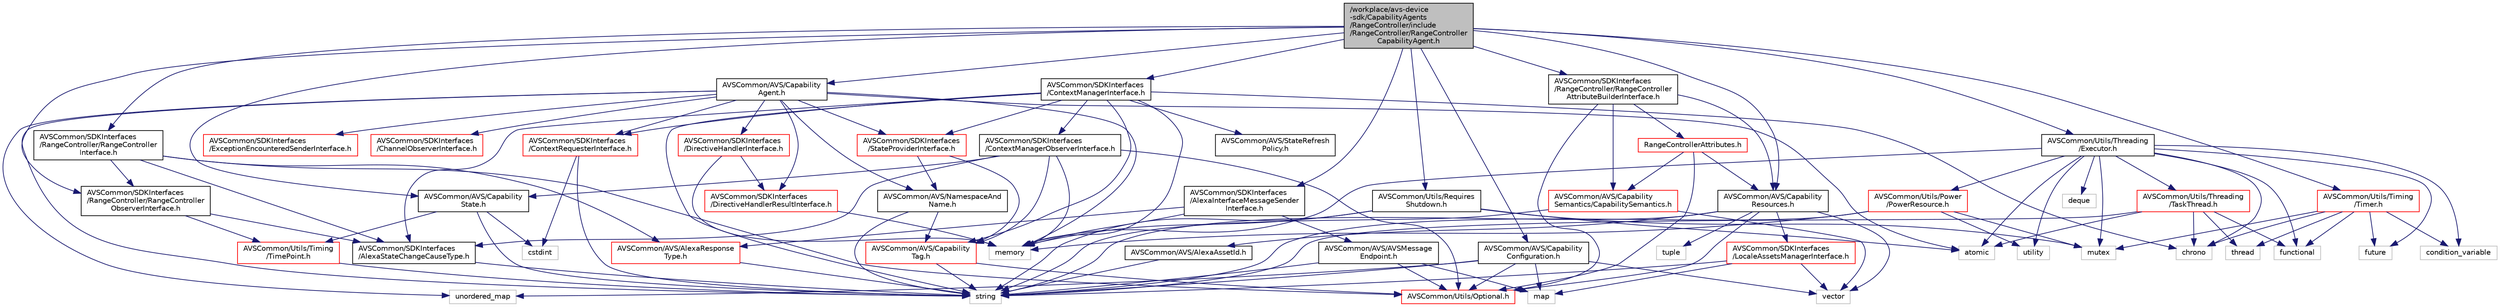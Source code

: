 digraph "/workplace/avs-device-sdk/CapabilityAgents/RangeController/include/RangeController/RangeControllerCapabilityAgent.h"
{
  edge [fontname="Helvetica",fontsize="10",labelfontname="Helvetica",labelfontsize="10"];
  node [fontname="Helvetica",fontsize="10",shape=record];
  Node0 [label="/workplace/avs-device\l-sdk/CapabilityAgents\l/RangeController/include\l/RangeController/RangeController\lCapabilityAgent.h",height=0.2,width=0.4,color="black", fillcolor="grey75", style="filled", fontcolor="black"];
  Node0 -> Node1 [color="midnightblue",fontsize="10",style="solid",fontname="Helvetica"];
  Node1 [label="AVSCommon/AVS/Capability\lAgent.h",height=0.2,width=0.4,color="black", fillcolor="white", style="filled",URL="$_capability_agent_8h.html"];
  Node1 -> Node2 [color="midnightblue",fontsize="10",style="solid",fontname="Helvetica"];
  Node2 [label="atomic",height=0.2,width=0.4,color="grey75", fillcolor="white", style="filled"];
  Node1 -> Node3 [color="midnightblue",fontsize="10",style="solid",fontname="Helvetica"];
  Node3 [label="unordered_map",height=0.2,width=0.4,color="grey75", fillcolor="white", style="filled"];
  Node1 -> Node4 [color="midnightblue",fontsize="10",style="solid",fontname="Helvetica"];
  Node4 [label="string",height=0.2,width=0.4,color="grey75", fillcolor="white", style="filled"];
  Node1 -> Node5 [color="midnightblue",fontsize="10",style="solid",fontname="Helvetica"];
  Node5 [label="memory",height=0.2,width=0.4,color="grey75", fillcolor="white", style="filled"];
  Node1 -> Node6 [color="midnightblue",fontsize="10",style="solid",fontname="Helvetica"];
  Node6 [label="AVSCommon/AVS/NamespaceAnd\lName.h",height=0.2,width=0.4,color="black", fillcolor="white", style="filled",URL="$_namespace_and_name_8h.html"];
  Node6 -> Node4 [color="midnightblue",fontsize="10",style="solid",fontname="Helvetica"];
  Node6 -> Node7 [color="midnightblue",fontsize="10",style="solid",fontname="Helvetica"];
  Node7 [label="AVSCommon/AVS/Capability\lTag.h",height=0.2,width=0.4,color="red", fillcolor="white", style="filled",URL="$_capability_tag_8h.html"];
  Node7 -> Node4 [color="midnightblue",fontsize="10",style="solid",fontname="Helvetica"];
  Node7 -> Node9 [color="midnightblue",fontsize="10",style="solid",fontname="Helvetica"];
  Node9 [label="AVSCommon/Utils/Optional.h",height=0.2,width=0.4,color="red", fillcolor="white", style="filled",URL="$_optional_8h.html"];
  Node1 -> Node30 [color="midnightblue",fontsize="10",style="solid",fontname="Helvetica"];
  Node30 [label="AVSCommon/SDKInterfaces\l/ExceptionEncounteredSenderInterface.h",height=0.2,width=0.4,color="red", fillcolor="white", style="filled",URL="$_exception_encountered_sender_interface_8h.html"];
  Node1 -> Node32 [color="midnightblue",fontsize="10",style="solid",fontname="Helvetica"];
  Node32 [label="AVSCommon/SDKInterfaces\l/ChannelObserverInterface.h",height=0.2,width=0.4,color="red", fillcolor="white", style="filled",URL="$_channel_observer_interface_8h.html"];
  Node1 -> Node35 [color="midnightblue",fontsize="10",style="solid",fontname="Helvetica"];
  Node35 [label="AVSCommon/SDKInterfaces\l/ContextRequesterInterface.h",height=0.2,width=0.4,color="red", fillcolor="white", style="filled",URL="$_context_requester_interface_8h.html"];
  Node35 -> Node36 [color="midnightblue",fontsize="10",style="solid",fontname="Helvetica"];
  Node36 [label="cstdint",height=0.2,width=0.4,color="grey75", fillcolor="white", style="filled"];
  Node35 -> Node4 [color="midnightblue",fontsize="10",style="solid",fontname="Helvetica"];
  Node1 -> Node47 [color="midnightblue",fontsize="10",style="solid",fontname="Helvetica"];
  Node47 [label="AVSCommon/SDKInterfaces\l/StateProviderInterface.h",height=0.2,width=0.4,color="red", fillcolor="white", style="filled",URL="$_state_provider_interface_8h.html"];
  Node47 -> Node7 [color="midnightblue",fontsize="10",style="solid",fontname="Helvetica"];
  Node47 -> Node6 [color="midnightblue",fontsize="10",style="solid",fontname="Helvetica"];
  Node1 -> Node48 [color="midnightblue",fontsize="10",style="solid",fontname="Helvetica"];
  Node48 [label="AVSCommon/SDKInterfaces\l/DirectiveHandlerInterface.h",height=0.2,width=0.4,color="red", fillcolor="white", style="filled",URL="$_directive_handler_interface_8h.html"];
  Node48 -> Node5 [color="midnightblue",fontsize="10",style="solid",fontname="Helvetica"];
  Node48 -> Node68 [color="midnightblue",fontsize="10",style="solid",fontname="Helvetica"];
  Node68 [label="AVSCommon/SDKInterfaces\l/DirectiveHandlerResultInterface.h",height=0.2,width=0.4,color="red", fillcolor="white", style="filled",URL="$_directive_handler_result_interface_8h.html"];
  Node68 -> Node5 [color="midnightblue",fontsize="10",style="solid",fontname="Helvetica"];
  Node1 -> Node68 [color="midnightblue",fontsize="10",style="solid",fontname="Helvetica"];
  Node0 -> Node69 [color="midnightblue",fontsize="10",style="solid",fontname="Helvetica"];
  Node69 [label="AVSCommon/AVS/Capability\lConfiguration.h",height=0.2,width=0.4,color="black", fillcolor="white", style="filled",URL="$_capability_configuration_8h.html"];
  Node69 -> Node38 [color="midnightblue",fontsize="10",style="solid",fontname="Helvetica"];
  Node38 [label="map",height=0.2,width=0.4,color="grey75", fillcolor="white", style="filled"];
  Node69 -> Node4 [color="midnightblue",fontsize="10",style="solid",fontname="Helvetica"];
  Node69 -> Node3 [color="midnightblue",fontsize="10",style="solid",fontname="Helvetica"];
  Node69 -> Node15 [color="midnightblue",fontsize="10",style="solid",fontname="Helvetica"];
  Node15 [label="vector",height=0.2,width=0.4,color="grey75", fillcolor="white", style="filled"];
  Node69 -> Node9 [color="midnightblue",fontsize="10",style="solid",fontname="Helvetica"];
  Node0 -> Node39 [color="midnightblue",fontsize="10",style="solid",fontname="Helvetica"];
  Node39 [label="AVSCommon/AVS/Capability\lState.h",height=0.2,width=0.4,color="black", fillcolor="white", style="filled",URL="$_capability_state_8h.html"];
  Node39 -> Node36 [color="midnightblue",fontsize="10",style="solid",fontname="Helvetica"];
  Node39 -> Node4 [color="midnightblue",fontsize="10",style="solid",fontname="Helvetica"];
  Node39 -> Node40 [color="midnightblue",fontsize="10",style="solid",fontname="Helvetica"];
  Node40 [label="AVSCommon/Utils/Timing\l/TimePoint.h",height=0.2,width=0.4,color="red", fillcolor="white", style="filled",URL="$_time_point_8h.html"];
  Node40 -> Node4 [color="midnightblue",fontsize="10",style="solid",fontname="Helvetica"];
  Node0 -> Node70 [color="midnightblue",fontsize="10",style="solid",fontname="Helvetica"];
  Node70 [label="AVSCommon/AVS/Capability\lResources.h",height=0.2,width=0.4,color="black", fillcolor="white", style="filled",URL="$_capability_resources_8h.html"];
  Node70 -> Node15 [color="midnightblue",fontsize="10",style="solid",fontname="Helvetica"];
  Node70 -> Node4 [color="midnightblue",fontsize="10",style="solid",fontname="Helvetica"];
  Node70 -> Node71 [color="midnightblue",fontsize="10",style="solid",fontname="Helvetica"];
  Node71 [label="tuple",height=0.2,width=0.4,color="grey75", fillcolor="white", style="filled"];
  Node70 -> Node72 [color="midnightblue",fontsize="10",style="solid",fontname="Helvetica"];
  Node72 [label="AVSCommon/AVS/AlexaAssetId.h",height=0.2,width=0.4,color="black", fillcolor="white", style="filled",URL="$_alexa_asset_id_8h.html"];
  Node72 -> Node4 [color="midnightblue",fontsize="10",style="solid",fontname="Helvetica"];
  Node70 -> Node73 [color="midnightblue",fontsize="10",style="solid",fontname="Helvetica"];
  Node73 [label="AVSCommon/SDKInterfaces\l/LocaleAssetsManagerInterface.h",height=0.2,width=0.4,color="red", fillcolor="white", style="filled",URL="$_locale_assets_manager_interface_8h.html"];
  Node73 -> Node38 [color="midnightblue",fontsize="10",style="solid",fontname="Helvetica"];
  Node73 -> Node4 [color="midnightblue",fontsize="10",style="solid",fontname="Helvetica"];
  Node73 -> Node15 [color="midnightblue",fontsize="10",style="solid",fontname="Helvetica"];
  Node70 -> Node9 [color="midnightblue",fontsize="10",style="solid",fontname="Helvetica"];
  Node0 -> Node82 [color="midnightblue",fontsize="10",style="solid",fontname="Helvetica"];
  Node82 [label="AVSCommon/SDKInterfaces\l/AlexaInterfaceMessageSender\lInterface.h",height=0.2,width=0.4,color="black", fillcolor="white", style="filled",URL="$_alexa_interface_message_sender_interface_8h.html"];
  Node82 -> Node5 [color="midnightblue",fontsize="10",style="solid",fontname="Helvetica"];
  Node82 -> Node83 [color="midnightblue",fontsize="10",style="solid",fontname="Helvetica"];
  Node83 [label="AVSCommon/AVS/AlexaResponse\lType.h",height=0.2,width=0.4,color="red", fillcolor="white", style="filled",URL="$_alexa_response_type_8h.html"];
  Node83 -> Node4 [color="midnightblue",fontsize="10",style="solid",fontname="Helvetica"];
  Node82 -> Node61 [color="midnightblue",fontsize="10",style="solid",fontname="Helvetica"];
  Node61 [label="AVSCommon/AVS/AVSMessage\lEndpoint.h",height=0.2,width=0.4,color="black", fillcolor="white", style="filled",URL="$_a_v_s_message_endpoint_8h.html"];
  Node61 -> Node38 [color="midnightblue",fontsize="10",style="solid",fontname="Helvetica"];
  Node61 -> Node4 [color="midnightblue",fontsize="10",style="solid",fontname="Helvetica"];
  Node61 -> Node9 [color="midnightblue",fontsize="10",style="solid",fontname="Helvetica"];
  Node0 -> Node84 [color="midnightblue",fontsize="10",style="solid",fontname="Helvetica"];
  Node84 [label="AVSCommon/SDKInterfaces\l/ContextManagerInterface.h",height=0.2,width=0.4,color="black", fillcolor="white", style="filled",URL="$_context_manager_interface_8h.html"];
  Node84 -> Node11 [color="midnightblue",fontsize="10",style="solid",fontname="Helvetica"];
  Node11 [label="chrono",height=0.2,width=0.4,color="grey75", fillcolor="white", style="filled"];
  Node84 -> Node5 [color="midnightblue",fontsize="10",style="solid",fontname="Helvetica"];
  Node84 -> Node4 [color="midnightblue",fontsize="10",style="solid",fontname="Helvetica"];
  Node84 -> Node7 [color="midnightblue",fontsize="10",style="solid",fontname="Helvetica"];
  Node84 -> Node85 [color="midnightblue",fontsize="10",style="solid",fontname="Helvetica"];
  Node85 [label="AVSCommon/AVS/StateRefresh\lPolicy.h",height=0.2,width=0.4,color="black", fillcolor="white", style="filled",URL="$_state_refresh_policy_8h.html"];
  Node84 -> Node86 [color="midnightblue",fontsize="10",style="solid",fontname="Helvetica"];
  Node86 [label="AVSCommon/SDKInterfaces\l/AlexaStateChangeCauseType.h",height=0.2,width=0.4,color="black", fillcolor="white", style="filled",URL="$_alexa_state_change_cause_type_8h.html"];
  Node86 -> Node4 [color="midnightblue",fontsize="10",style="solid",fontname="Helvetica"];
  Node84 -> Node87 [color="midnightblue",fontsize="10",style="solid",fontname="Helvetica"];
  Node87 [label="AVSCommon/SDKInterfaces\l/ContextManagerObserverInterface.h",height=0.2,width=0.4,color="black", fillcolor="white", style="filled",URL="$_context_manager_observer_interface_8h.html"];
  Node87 -> Node5 [color="midnightblue",fontsize="10",style="solid",fontname="Helvetica"];
  Node87 -> Node7 [color="midnightblue",fontsize="10",style="solid",fontname="Helvetica"];
  Node87 -> Node39 [color="midnightblue",fontsize="10",style="solid",fontname="Helvetica"];
  Node87 -> Node86 [color="midnightblue",fontsize="10",style="solid",fontname="Helvetica"];
  Node87 -> Node9 [color="midnightblue",fontsize="10",style="solid",fontname="Helvetica"];
  Node84 -> Node35 [color="midnightblue",fontsize="10",style="solid",fontname="Helvetica"];
  Node84 -> Node47 [color="midnightblue",fontsize="10",style="solid",fontname="Helvetica"];
  Node0 -> Node88 [color="midnightblue",fontsize="10",style="solid",fontname="Helvetica"];
  Node88 [label="AVSCommon/SDKInterfaces\l/RangeController/RangeController\lAttributeBuilderInterface.h",height=0.2,width=0.4,color="black", fillcolor="white", style="filled",URL="$_range_controller_attribute_builder_interface_8h.html"];
  Node88 -> Node70 [color="midnightblue",fontsize="10",style="solid",fontname="Helvetica"];
  Node88 -> Node89 [color="midnightblue",fontsize="10",style="solid",fontname="Helvetica"];
  Node89 [label="AVSCommon/AVS/Capability\lSemantics/CapabilitySemantics.h",height=0.2,width=0.4,color="red", fillcolor="white", style="filled",URL="$_capability_semantics_8h.html"];
  Node89 -> Node4 [color="midnightblue",fontsize="10",style="solid",fontname="Helvetica"];
  Node89 -> Node15 [color="midnightblue",fontsize="10",style="solid",fontname="Helvetica"];
  Node88 -> Node9 [color="midnightblue",fontsize="10",style="solid",fontname="Helvetica"];
  Node88 -> Node93 [color="midnightblue",fontsize="10",style="solid",fontname="Helvetica"];
  Node93 [label="RangeControllerAttributes.h",height=0.2,width=0.4,color="red", fillcolor="white", style="filled",URL="$_range_controller_attributes_8h.html"];
  Node93 -> Node70 [color="midnightblue",fontsize="10",style="solid",fontname="Helvetica"];
  Node93 -> Node89 [color="midnightblue",fontsize="10",style="solid",fontname="Helvetica"];
  Node93 -> Node9 [color="midnightblue",fontsize="10",style="solid",fontname="Helvetica"];
  Node0 -> Node95 [color="midnightblue",fontsize="10",style="solid",fontname="Helvetica"];
  Node95 [label="AVSCommon/SDKInterfaces\l/RangeController/RangeController\lInterface.h",height=0.2,width=0.4,color="black", fillcolor="white", style="filled",URL="$_range_controller_interface_8h.html"];
  Node95 -> Node83 [color="midnightblue",fontsize="10",style="solid",fontname="Helvetica"];
  Node95 -> Node86 [color="midnightblue",fontsize="10",style="solid",fontname="Helvetica"];
  Node95 -> Node96 [color="midnightblue",fontsize="10",style="solid",fontname="Helvetica"];
  Node96 [label="AVSCommon/SDKInterfaces\l/RangeController/RangeController\lObserverInterface.h",height=0.2,width=0.4,color="black", fillcolor="white", style="filled",URL="$_range_controller_observer_interface_8h.html"];
  Node96 -> Node86 [color="midnightblue",fontsize="10",style="solid",fontname="Helvetica"];
  Node96 -> Node40 [color="midnightblue",fontsize="10",style="solid",fontname="Helvetica"];
  Node95 -> Node9 [color="midnightblue",fontsize="10",style="solid",fontname="Helvetica"];
  Node0 -> Node96 [color="midnightblue",fontsize="10",style="solid",fontname="Helvetica"];
  Node0 -> Node97 [color="midnightblue",fontsize="10",style="solid",fontname="Helvetica"];
  Node97 [label="AVSCommon/Utils/Requires\lShutdown.h",height=0.2,width=0.4,color="black", fillcolor="white", style="filled",URL="$_requires_shutdown_8h.html"];
  Node97 -> Node2 [color="midnightblue",fontsize="10",style="solid",fontname="Helvetica"];
  Node97 -> Node5 [color="midnightblue",fontsize="10",style="solid",fontname="Helvetica"];
  Node97 -> Node13 [color="midnightblue",fontsize="10",style="solid",fontname="Helvetica"];
  Node13 [label="mutex",height=0.2,width=0.4,color="grey75", fillcolor="white", style="filled"];
  Node97 -> Node4 [color="midnightblue",fontsize="10",style="solid",fontname="Helvetica"];
  Node0 -> Node98 [color="midnightblue",fontsize="10",style="solid",fontname="Helvetica"];
  Node98 [label="AVSCommon/Utils/Threading\l/Executor.h",height=0.2,width=0.4,color="black", fillcolor="white", style="filled",URL="$_executor_8h.html"];
  Node98 -> Node2 [color="midnightblue",fontsize="10",style="solid",fontname="Helvetica"];
  Node98 -> Node57 [color="midnightblue",fontsize="10",style="solid",fontname="Helvetica"];
  Node57 [label="condition_variable",height=0.2,width=0.4,color="grey75", fillcolor="white", style="filled"];
  Node98 -> Node11 [color="midnightblue",fontsize="10",style="solid",fontname="Helvetica"];
  Node98 -> Node99 [color="midnightblue",fontsize="10",style="solid",fontname="Helvetica"];
  Node99 [label="deque",height=0.2,width=0.4,color="grey75", fillcolor="white", style="filled"];
  Node98 -> Node24 [color="midnightblue",fontsize="10",style="solid",fontname="Helvetica"];
  Node24 [label="functional",height=0.2,width=0.4,color="grey75", fillcolor="white", style="filled"];
  Node98 -> Node76 [color="midnightblue",fontsize="10",style="solid",fontname="Helvetica"];
  Node76 [label="future",height=0.2,width=0.4,color="grey75", fillcolor="white", style="filled"];
  Node98 -> Node5 [color="midnightblue",fontsize="10",style="solid",fontname="Helvetica"];
  Node98 -> Node13 [color="midnightblue",fontsize="10",style="solid",fontname="Helvetica"];
  Node98 -> Node50 [color="midnightblue",fontsize="10",style="solid",fontname="Helvetica"];
  Node50 [label="utility",height=0.2,width=0.4,color="grey75", fillcolor="white", style="filled"];
  Node98 -> Node100 [color="midnightblue",fontsize="10",style="solid",fontname="Helvetica"];
  Node100 [label="AVSCommon/Utils/Threading\l/TaskThread.h",height=0.2,width=0.4,color="red", fillcolor="white", style="filled",URL="$_task_thread_8h.html"];
  Node100 -> Node2 [color="midnightblue",fontsize="10",style="solid",fontname="Helvetica"];
  Node100 -> Node11 [color="midnightblue",fontsize="10",style="solid",fontname="Helvetica"];
  Node100 -> Node24 [color="midnightblue",fontsize="10",style="solid",fontname="Helvetica"];
  Node100 -> Node4 [color="midnightblue",fontsize="10",style="solid",fontname="Helvetica"];
  Node100 -> Node101 [color="midnightblue",fontsize="10",style="solid",fontname="Helvetica"];
  Node101 [label="thread",height=0.2,width=0.4,color="grey75", fillcolor="white", style="filled"];
  Node98 -> Node104 [color="midnightblue",fontsize="10",style="solid",fontname="Helvetica"];
  Node104 [label="AVSCommon/Utils/Power\l/PowerResource.h",height=0.2,width=0.4,color="red", fillcolor="white", style="filled",URL="$_power_resource_8h.html"];
  Node104 -> Node5 [color="midnightblue",fontsize="10",style="solid",fontname="Helvetica"];
  Node104 -> Node13 [color="midnightblue",fontsize="10",style="solid",fontname="Helvetica"];
  Node104 -> Node4 [color="midnightblue",fontsize="10",style="solid",fontname="Helvetica"];
  Node104 -> Node50 [color="midnightblue",fontsize="10",style="solid",fontname="Helvetica"];
  Node0 -> Node106 [color="midnightblue",fontsize="10",style="solid",fontname="Helvetica"];
  Node106 [label="AVSCommon/Utils/Timing\l/Timer.h",height=0.2,width=0.4,color="red", fillcolor="white", style="filled",URL="$_a_v_s_common_2_utils_2include_2_a_v_s_common_2_utils_2_timing_2_timer_8h.html"];
  Node106 -> Node11 [color="midnightblue",fontsize="10",style="solid",fontname="Helvetica"];
  Node106 -> Node57 [color="midnightblue",fontsize="10",style="solid",fontname="Helvetica"];
  Node106 -> Node24 [color="midnightblue",fontsize="10",style="solid",fontname="Helvetica"];
  Node106 -> Node76 [color="midnightblue",fontsize="10",style="solid",fontname="Helvetica"];
  Node106 -> Node13 [color="midnightblue",fontsize="10",style="solid",fontname="Helvetica"];
  Node106 -> Node101 [color="midnightblue",fontsize="10",style="solid",fontname="Helvetica"];
}

